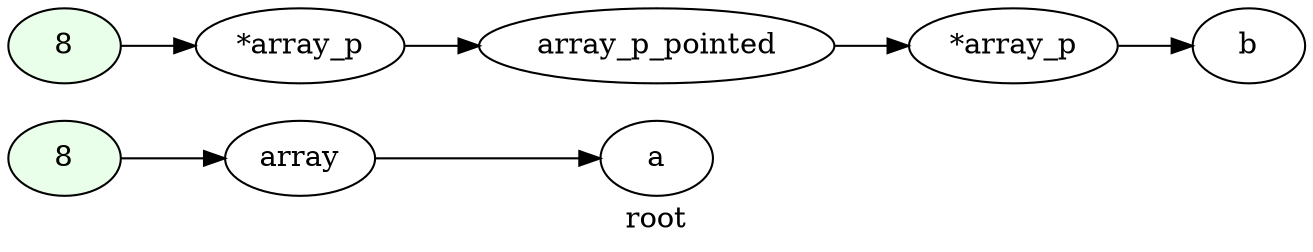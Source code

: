 digraph G
{
rankdir=LR;
label = "root";
	node_000001 [ label = "8", style=filled, fillcolor="#E9FFE9", startingline=5 ]
	node_000002 [ label = "array", startingline=5 ]
	node_000003 [ label = "a", startingline=6 ]
	node_000005 [ label = "8", style=filled, fillcolor="#E9FFE9", startingline=9 ]
	node_000006 [ label = "*array_p", startingline=9 ]
	node_000007 [ label = "array_p_pointed", startingline=9 ]
	node_000008 [ label = "*array_p", startingline=10 ]
	node_000009 [ label = "b", startingline=10 ]
	node_000001 -> node_000002
	node_000002 -> node_000003
	node_000005 -> node_000006
	node_000006 -> node_000007
	node_000007 -> node_000008
	node_000008 -> node_000009
}
